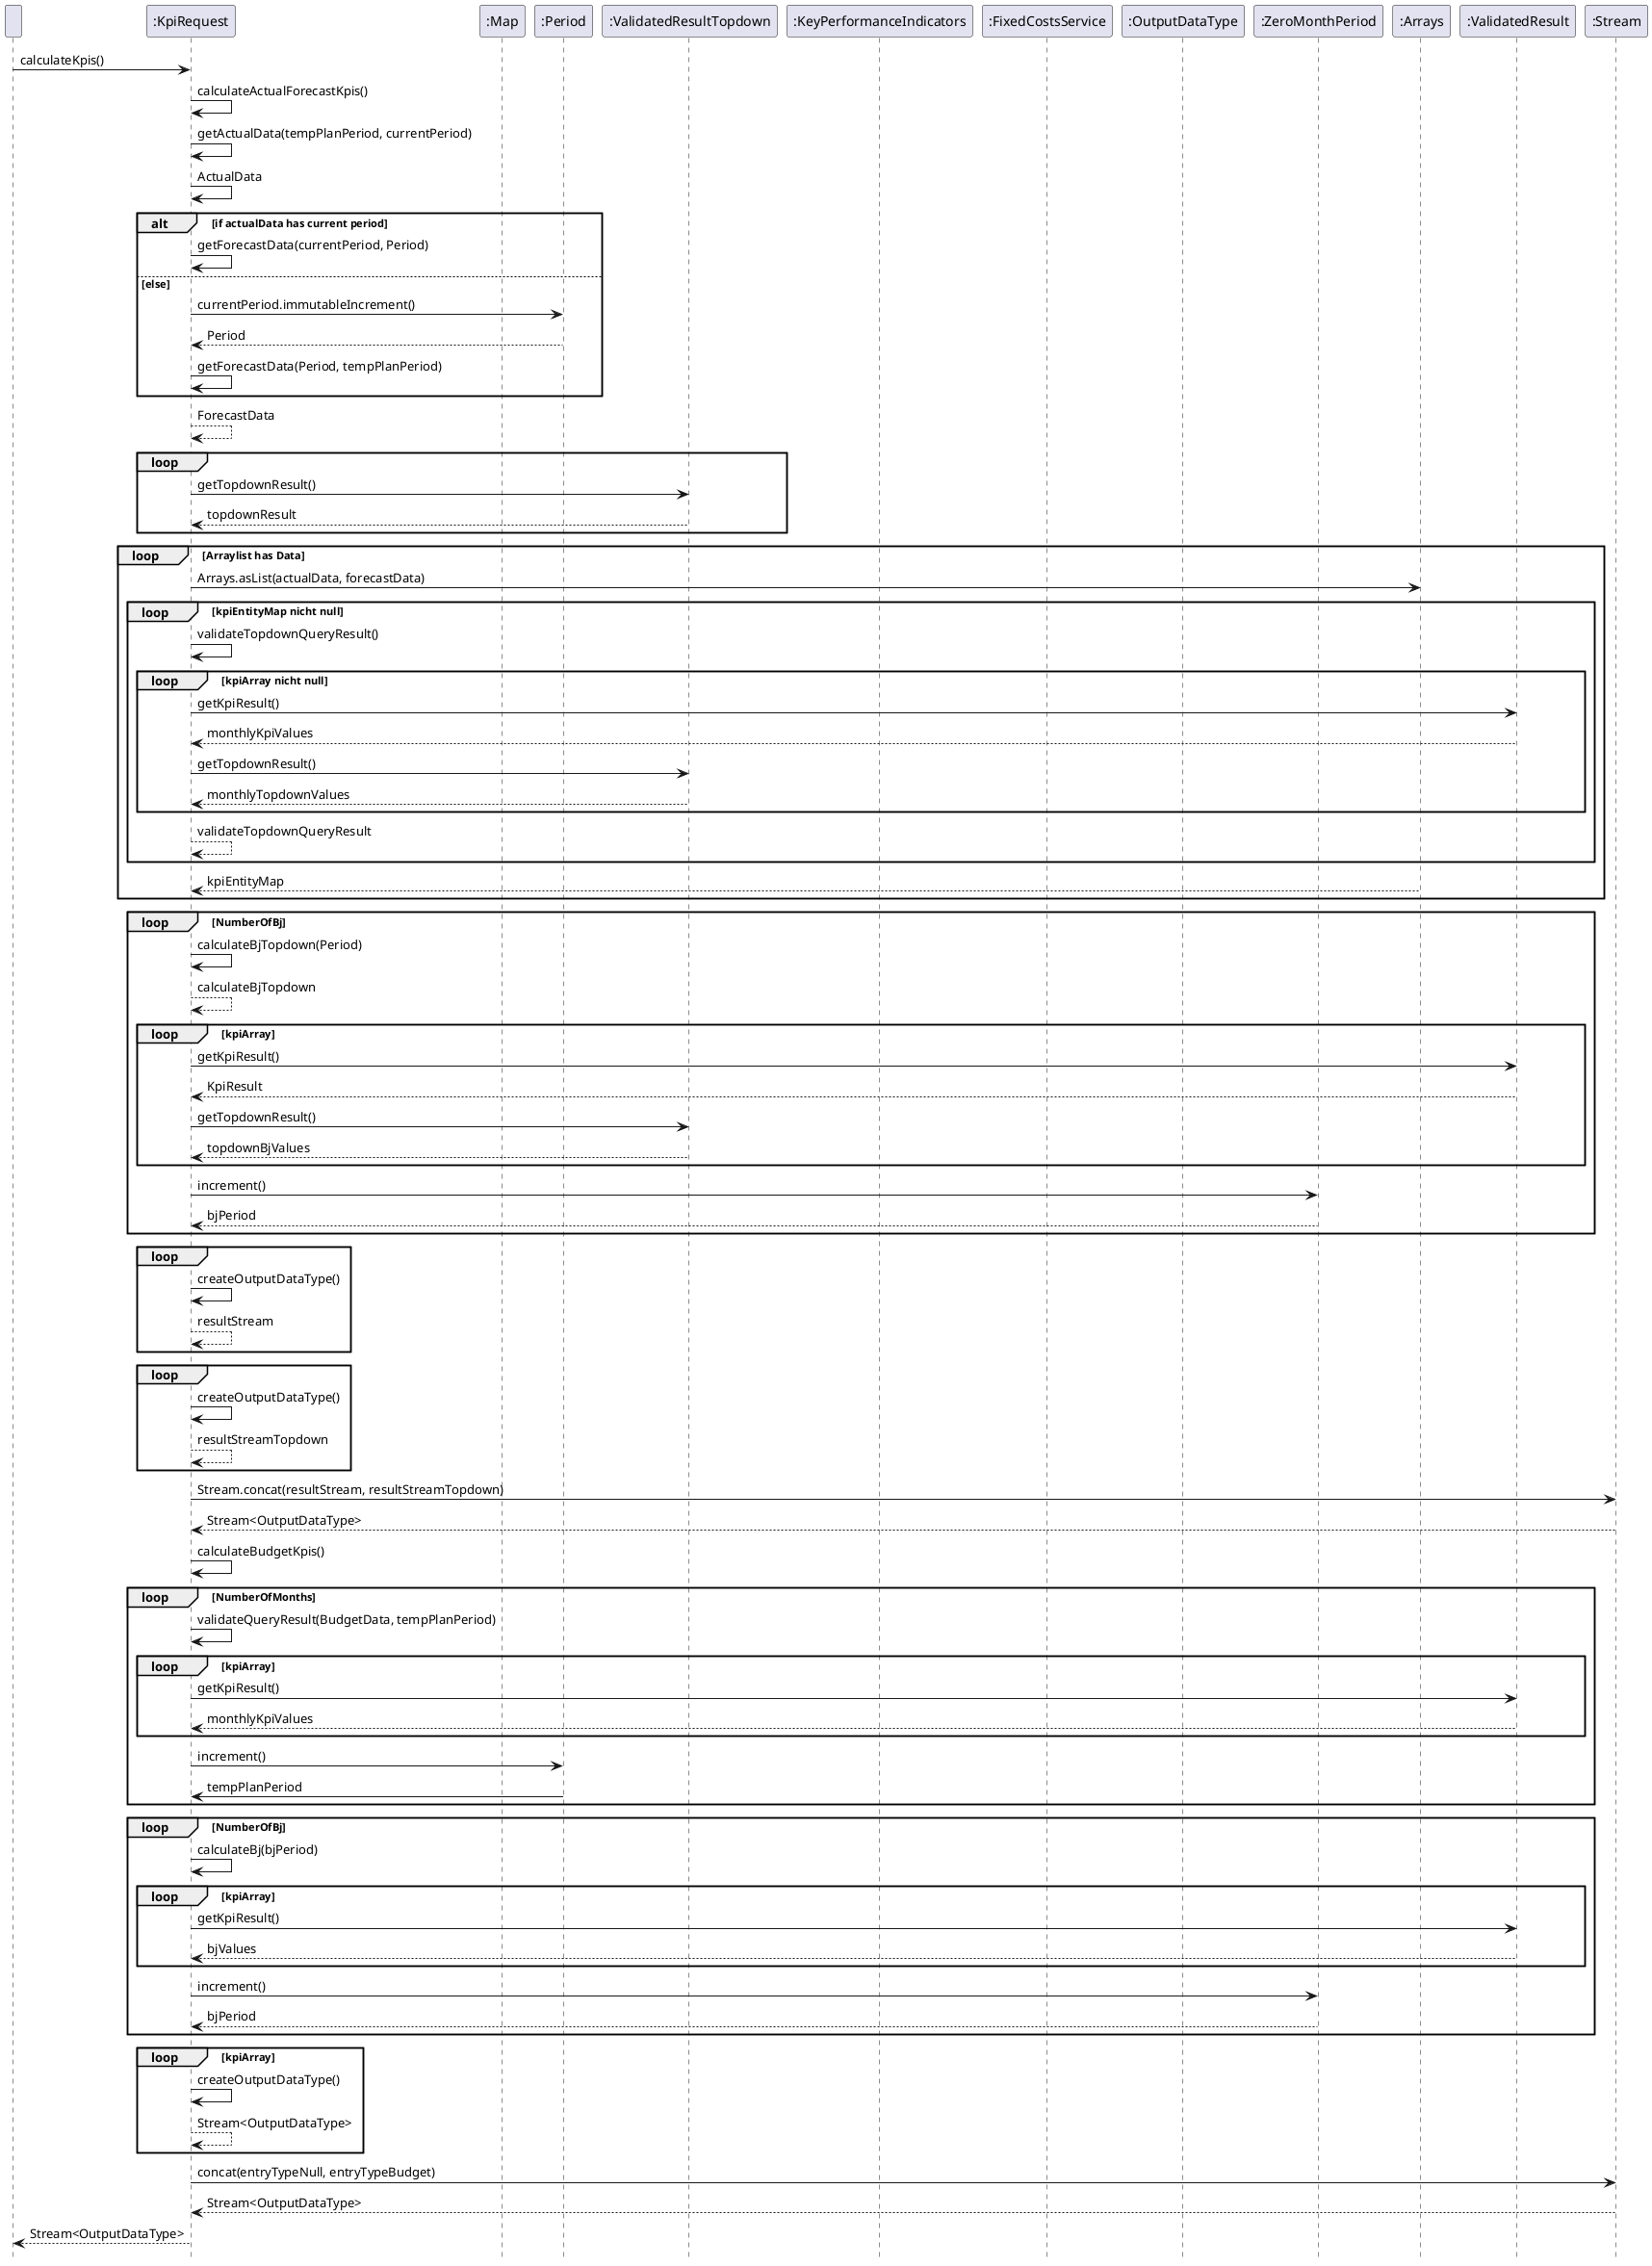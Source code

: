 @startuml
hide footbox
participant  " "
participant  ":KpiRequest"
participant  ":Map"
participant  ":Period"
participant  ":ValidatedResultTopdown"
participant  ":KeyPerformanceIndicators"
participant  ":FixedCostsService"
participant  ":OutputDataType"
participant  ":ZeroMonthPeriod"


" " -> ":KpiRequest" : calculateKpis()
":KpiRequest" -> ":KpiRequest" : calculateActualForecastKpis()
":KpiRequest" -> ":KpiRequest" : getActualData(tempPlanPeriod, currentPeriod)
":KpiRequest" -> ":KpiRequest" : ActualData
alt if actualData has current period
    ":KpiRequest" -> ":KpiRequest" : getForecastData(currentPeriod, Period)
    else else
    ":KpiRequest" -> ":Period" : currentPeriod.immutableIncrement()
    ":Period" --> ":KpiRequest" : Period
    ":KpiRequest" -> ":KpiRequest" : getForecastData(Period, tempPlanPeriod)
end
    ":KpiRequest" --> ":KpiRequest" : ForecastData

loop
":KpiRequest" -> ":ValidatedResultTopdown" : getTopdownResult()
":ValidatedResultTopdown" --> ":KpiRequest" : topdownResult
end

loop Arraylist has Data
   ":KpiRequest" -> ":Arrays" : Arrays.asList(actualData, forecastData)
   loop kpiEntityMap nicht null
         ":KpiRequest" -> ":KpiRequest" : validateTopdownQueryResult()
        loop kpiArray nicht null
            ":KpiRequest" -> ":ValidatedResult" : getKpiResult()
            ":ValidatedResult" --> ":KpiRequest" : monthlyKpiValues
            ":KpiRequest" -> ":ValidatedResultTopdown" : getTopdownResult()
            ":ValidatedResultTopdown" --> ":KpiRequest" : monthlyTopdownValues
        end
        ":KpiRequest" --> ":KpiRequest" : validateTopdownQueryResult
   end
   ":Arrays" --> ":KpiRequest" : kpiEntityMap
end

loop NumberOfBj
    ":KpiRequest" -> ":KpiRequest" : calculateBjTopdown(Period)
    ":KpiRequest" --> ":KpiRequest" : calculateBjTopdown
    loop kpiArray
        ":KpiRequest" -> ":ValidatedResult" : getKpiResult()
        ":ValidatedResult" --> ":KpiRequest" : KpiResult
        ":KpiRequest" -> ":ValidatedResultTopdown" : getTopdownResult()
        ":ValidatedResultTopdown" --> ":KpiRequest" : topdownBjValues
    end
    ":KpiRequest" -> ":ZeroMonthPeriod" : increment()
    ":ZeroMonthPeriod" --> ":KpiRequest" : bjPeriod
end

loop
       ":KpiRequest" -> ":KpiRequest" : createOutputDataType()
       ":KpiRequest" --> ":KpiRequest" : resultStream
end

loop
    ":KpiRequest" -> ":KpiRequest" : createOutputDataType()
    ":KpiRequest" --> ":KpiRequest" : resultStreamTopdown
end

":KpiRequest" -> ":Stream" : Stream.concat(resultStream, resultStreamTopdown)
":Stream" --> ":KpiRequest" : Stream<OutputDataType>
":KpiRequest" -> ":KpiRequest" : calculateBudgetKpis()

loop NumberOfMonths
    ":KpiRequest" -> ":KpiRequest" : validateQueryResult(BudgetData, tempPlanPeriod)
    loop kpiArray
        ":KpiRequest" -> ":ValidatedResult" : getKpiResult()
        ":ValidatedResult" --> ":KpiRequest" : monthlyKpiValues
    end
        ":KpiRequest" -> ":Period" : increment()
        ":Period" -> ":KpiRequest" : tempPlanPeriod
end

loop NumberOfBj
    ":KpiRequest" -> ":KpiRequest" : calculateBj(bjPeriod)
    loop kpiArray
        ":KpiRequest" -> ":ValidatedResult": getKpiResult()
        ":ValidatedResult" --> ":KpiRequest": bjValues
    end
    ":KpiRequest" -> ":ZeroMonthPeriod" : increment()
    ":ZeroMonthPeriod" --> ":KpiRequest" : bjPeriod
end

loop kpiArray
    ":KpiRequest" -> ":KpiRequest" : createOutputDataType()
    ":KpiRequest" --> ":KpiRequest" : Stream<OutputDataType>
end
":KpiRequest" -> ":Stream" : concat(entryTypeNull, entryTypeBudget)
":Stream" --> ":KpiRequest" : Stream<OutputDataType>

":KpiRequest" --> " " : Stream<OutputDataType>
@enduml
